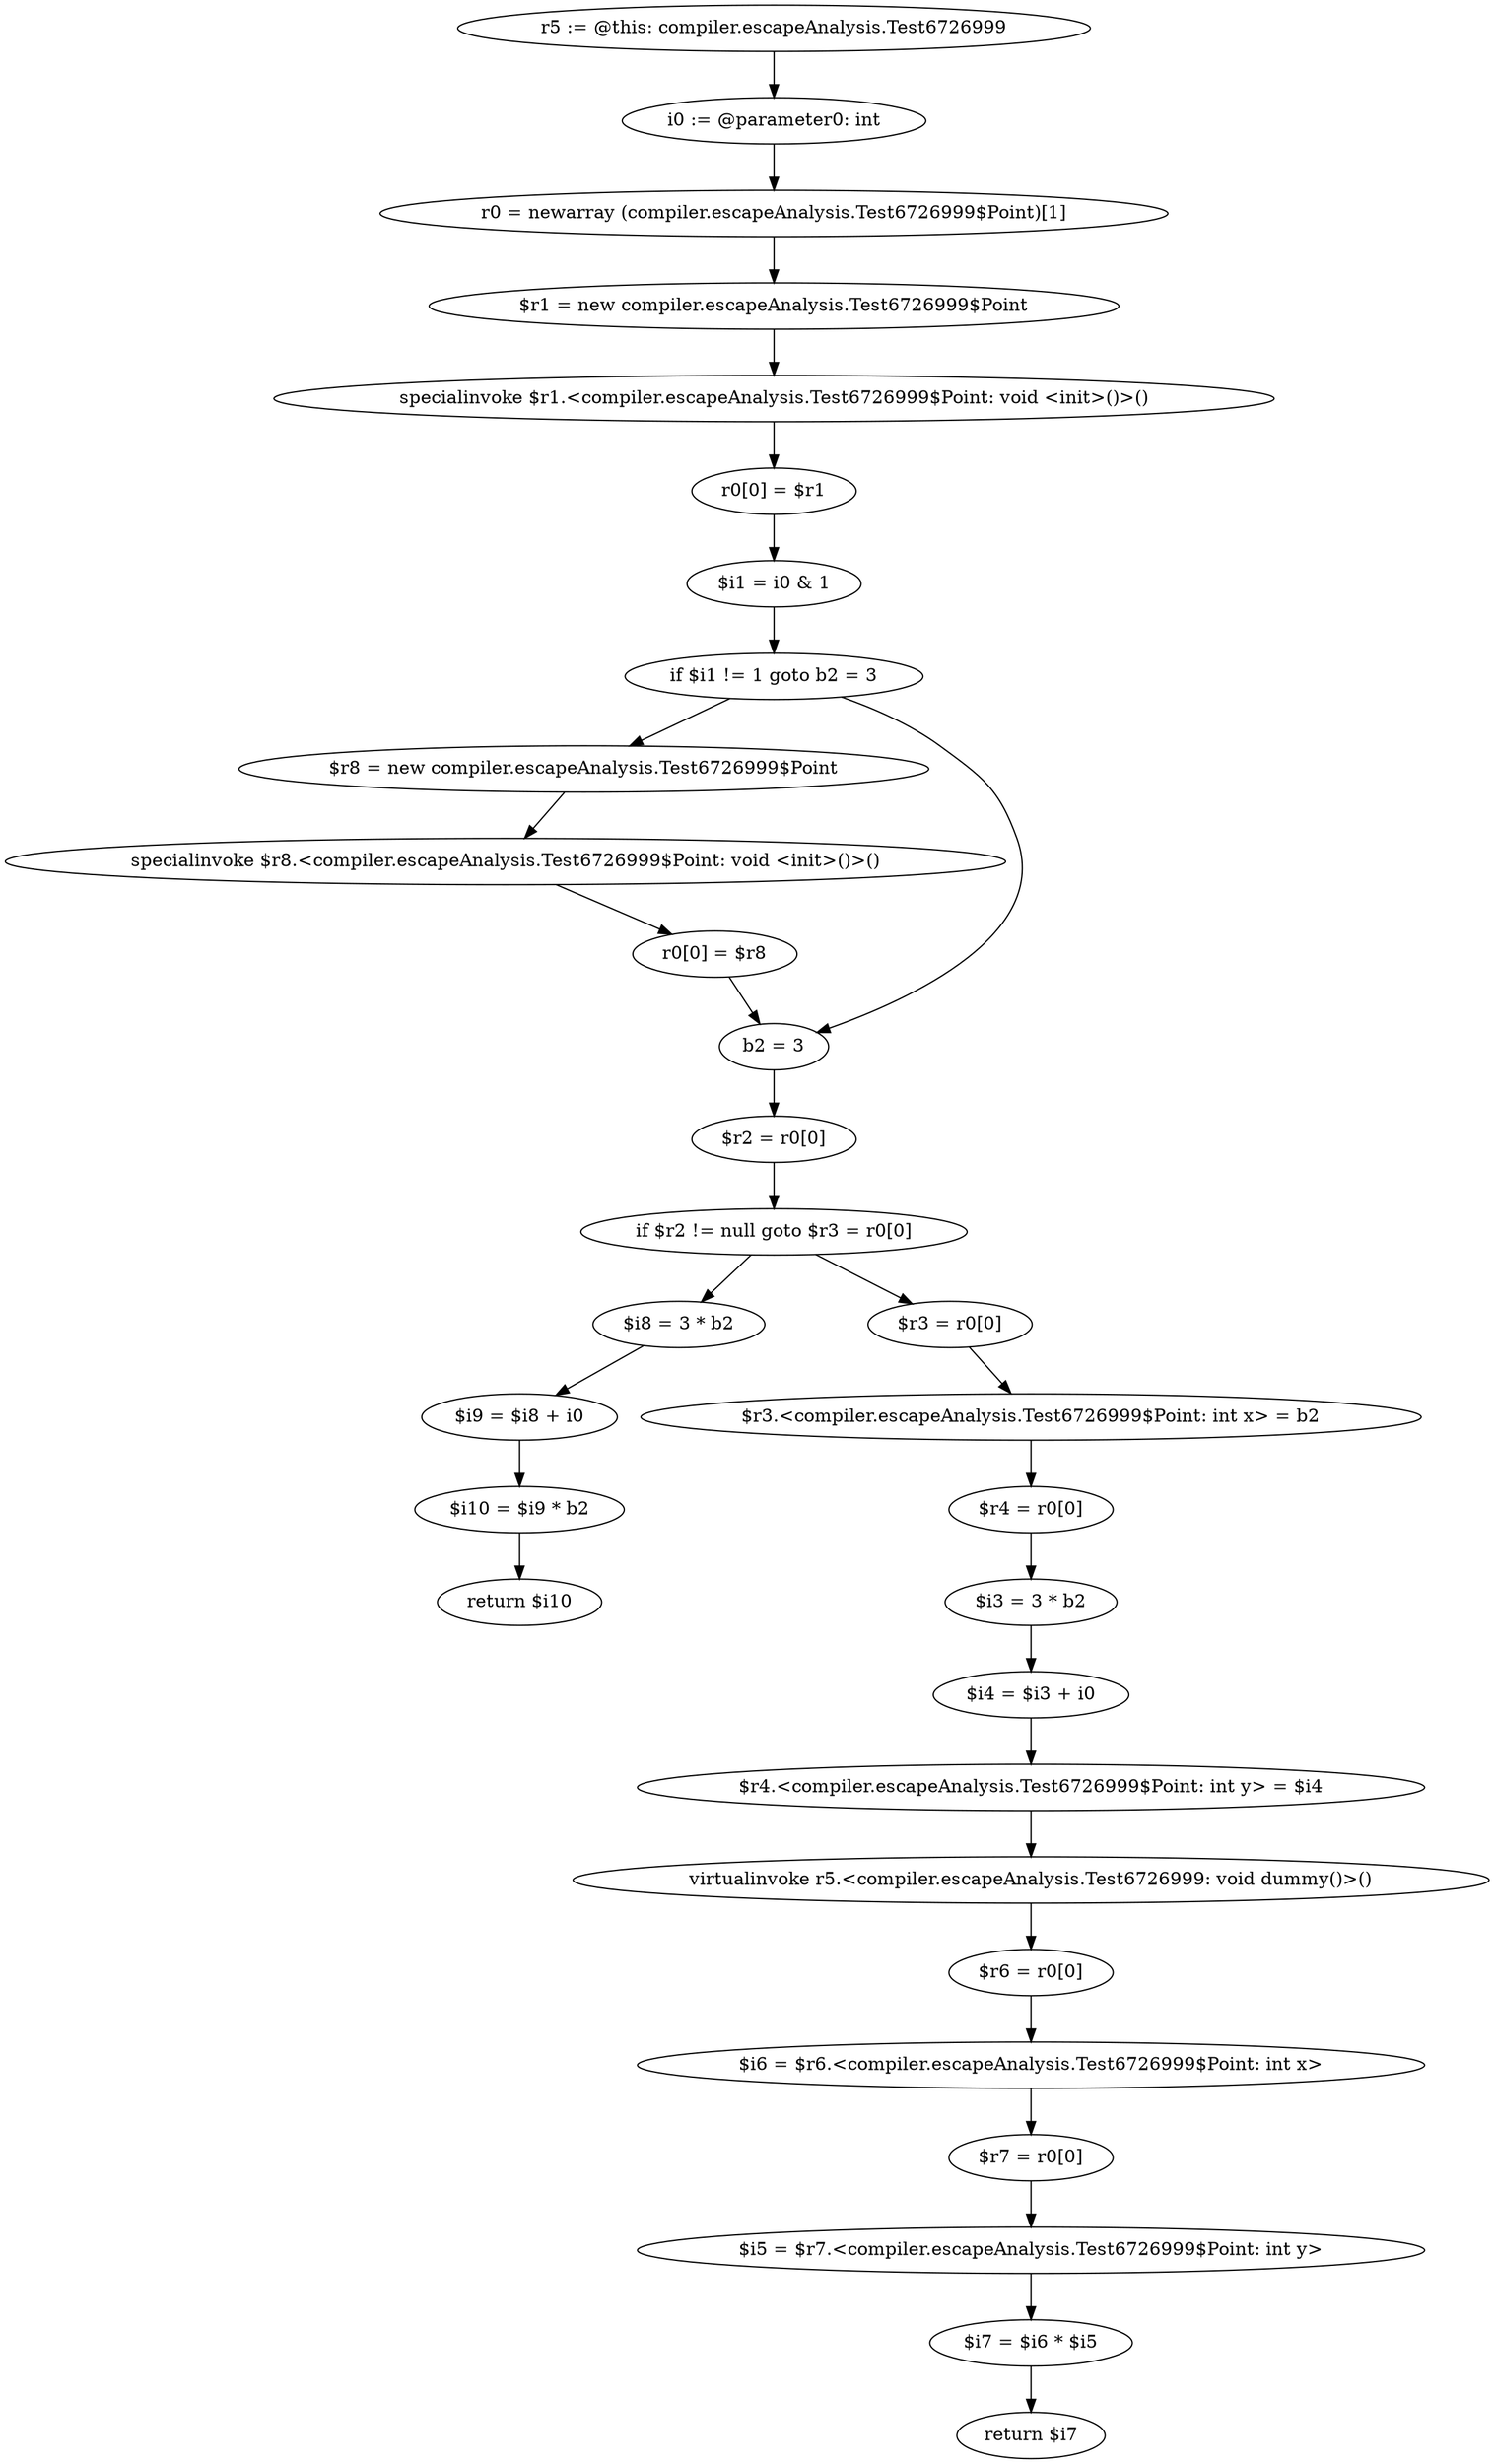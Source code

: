 digraph "unitGraph" {
    "r5 := @this: compiler.escapeAnalysis.Test6726999"
    "i0 := @parameter0: int"
    "r0 = newarray (compiler.escapeAnalysis.Test6726999$Point)[1]"
    "$r1 = new compiler.escapeAnalysis.Test6726999$Point"
    "specialinvoke $r1.<compiler.escapeAnalysis.Test6726999$Point: void <init>()>()"
    "r0[0] = $r1"
    "$i1 = i0 & 1"
    "if $i1 != 1 goto b2 = 3"
    "$r8 = new compiler.escapeAnalysis.Test6726999$Point"
    "specialinvoke $r8.<compiler.escapeAnalysis.Test6726999$Point: void <init>()>()"
    "r0[0] = $r8"
    "b2 = 3"
    "$r2 = r0[0]"
    "if $r2 != null goto $r3 = r0[0]"
    "$i8 = 3 * b2"
    "$i9 = $i8 + i0"
    "$i10 = $i9 * b2"
    "return $i10"
    "$r3 = r0[0]"
    "$r3.<compiler.escapeAnalysis.Test6726999$Point: int x> = b2"
    "$r4 = r0[0]"
    "$i3 = 3 * b2"
    "$i4 = $i3 + i0"
    "$r4.<compiler.escapeAnalysis.Test6726999$Point: int y> = $i4"
    "virtualinvoke r5.<compiler.escapeAnalysis.Test6726999: void dummy()>()"
    "$r6 = r0[0]"
    "$i6 = $r6.<compiler.escapeAnalysis.Test6726999$Point: int x>"
    "$r7 = r0[0]"
    "$i5 = $r7.<compiler.escapeAnalysis.Test6726999$Point: int y>"
    "$i7 = $i6 * $i5"
    "return $i7"
    "r5 := @this: compiler.escapeAnalysis.Test6726999"->"i0 := @parameter0: int";
    "i0 := @parameter0: int"->"r0 = newarray (compiler.escapeAnalysis.Test6726999$Point)[1]";
    "r0 = newarray (compiler.escapeAnalysis.Test6726999$Point)[1]"->"$r1 = new compiler.escapeAnalysis.Test6726999$Point";
    "$r1 = new compiler.escapeAnalysis.Test6726999$Point"->"specialinvoke $r1.<compiler.escapeAnalysis.Test6726999$Point: void <init>()>()";
    "specialinvoke $r1.<compiler.escapeAnalysis.Test6726999$Point: void <init>()>()"->"r0[0] = $r1";
    "r0[0] = $r1"->"$i1 = i0 & 1";
    "$i1 = i0 & 1"->"if $i1 != 1 goto b2 = 3";
    "if $i1 != 1 goto b2 = 3"->"$r8 = new compiler.escapeAnalysis.Test6726999$Point";
    "if $i1 != 1 goto b2 = 3"->"b2 = 3";
    "$r8 = new compiler.escapeAnalysis.Test6726999$Point"->"specialinvoke $r8.<compiler.escapeAnalysis.Test6726999$Point: void <init>()>()";
    "specialinvoke $r8.<compiler.escapeAnalysis.Test6726999$Point: void <init>()>()"->"r0[0] = $r8";
    "r0[0] = $r8"->"b2 = 3";
    "b2 = 3"->"$r2 = r0[0]";
    "$r2 = r0[0]"->"if $r2 != null goto $r3 = r0[0]";
    "if $r2 != null goto $r3 = r0[0]"->"$i8 = 3 * b2";
    "if $r2 != null goto $r3 = r0[0]"->"$r3 = r0[0]";
    "$i8 = 3 * b2"->"$i9 = $i8 + i0";
    "$i9 = $i8 + i0"->"$i10 = $i9 * b2";
    "$i10 = $i9 * b2"->"return $i10";
    "$r3 = r0[0]"->"$r3.<compiler.escapeAnalysis.Test6726999$Point: int x> = b2";
    "$r3.<compiler.escapeAnalysis.Test6726999$Point: int x> = b2"->"$r4 = r0[0]";
    "$r4 = r0[0]"->"$i3 = 3 * b2";
    "$i3 = 3 * b2"->"$i4 = $i3 + i0";
    "$i4 = $i3 + i0"->"$r4.<compiler.escapeAnalysis.Test6726999$Point: int y> = $i4";
    "$r4.<compiler.escapeAnalysis.Test6726999$Point: int y> = $i4"->"virtualinvoke r5.<compiler.escapeAnalysis.Test6726999: void dummy()>()";
    "virtualinvoke r5.<compiler.escapeAnalysis.Test6726999: void dummy()>()"->"$r6 = r0[0]";
    "$r6 = r0[0]"->"$i6 = $r6.<compiler.escapeAnalysis.Test6726999$Point: int x>";
    "$i6 = $r6.<compiler.escapeAnalysis.Test6726999$Point: int x>"->"$r7 = r0[0]";
    "$r7 = r0[0]"->"$i5 = $r7.<compiler.escapeAnalysis.Test6726999$Point: int y>";
    "$i5 = $r7.<compiler.escapeAnalysis.Test6726999$Point: int y>"->"$i7 = $i6 * $i5";
    "$i7 = $i6 * $i5"->"return $i7";
}

